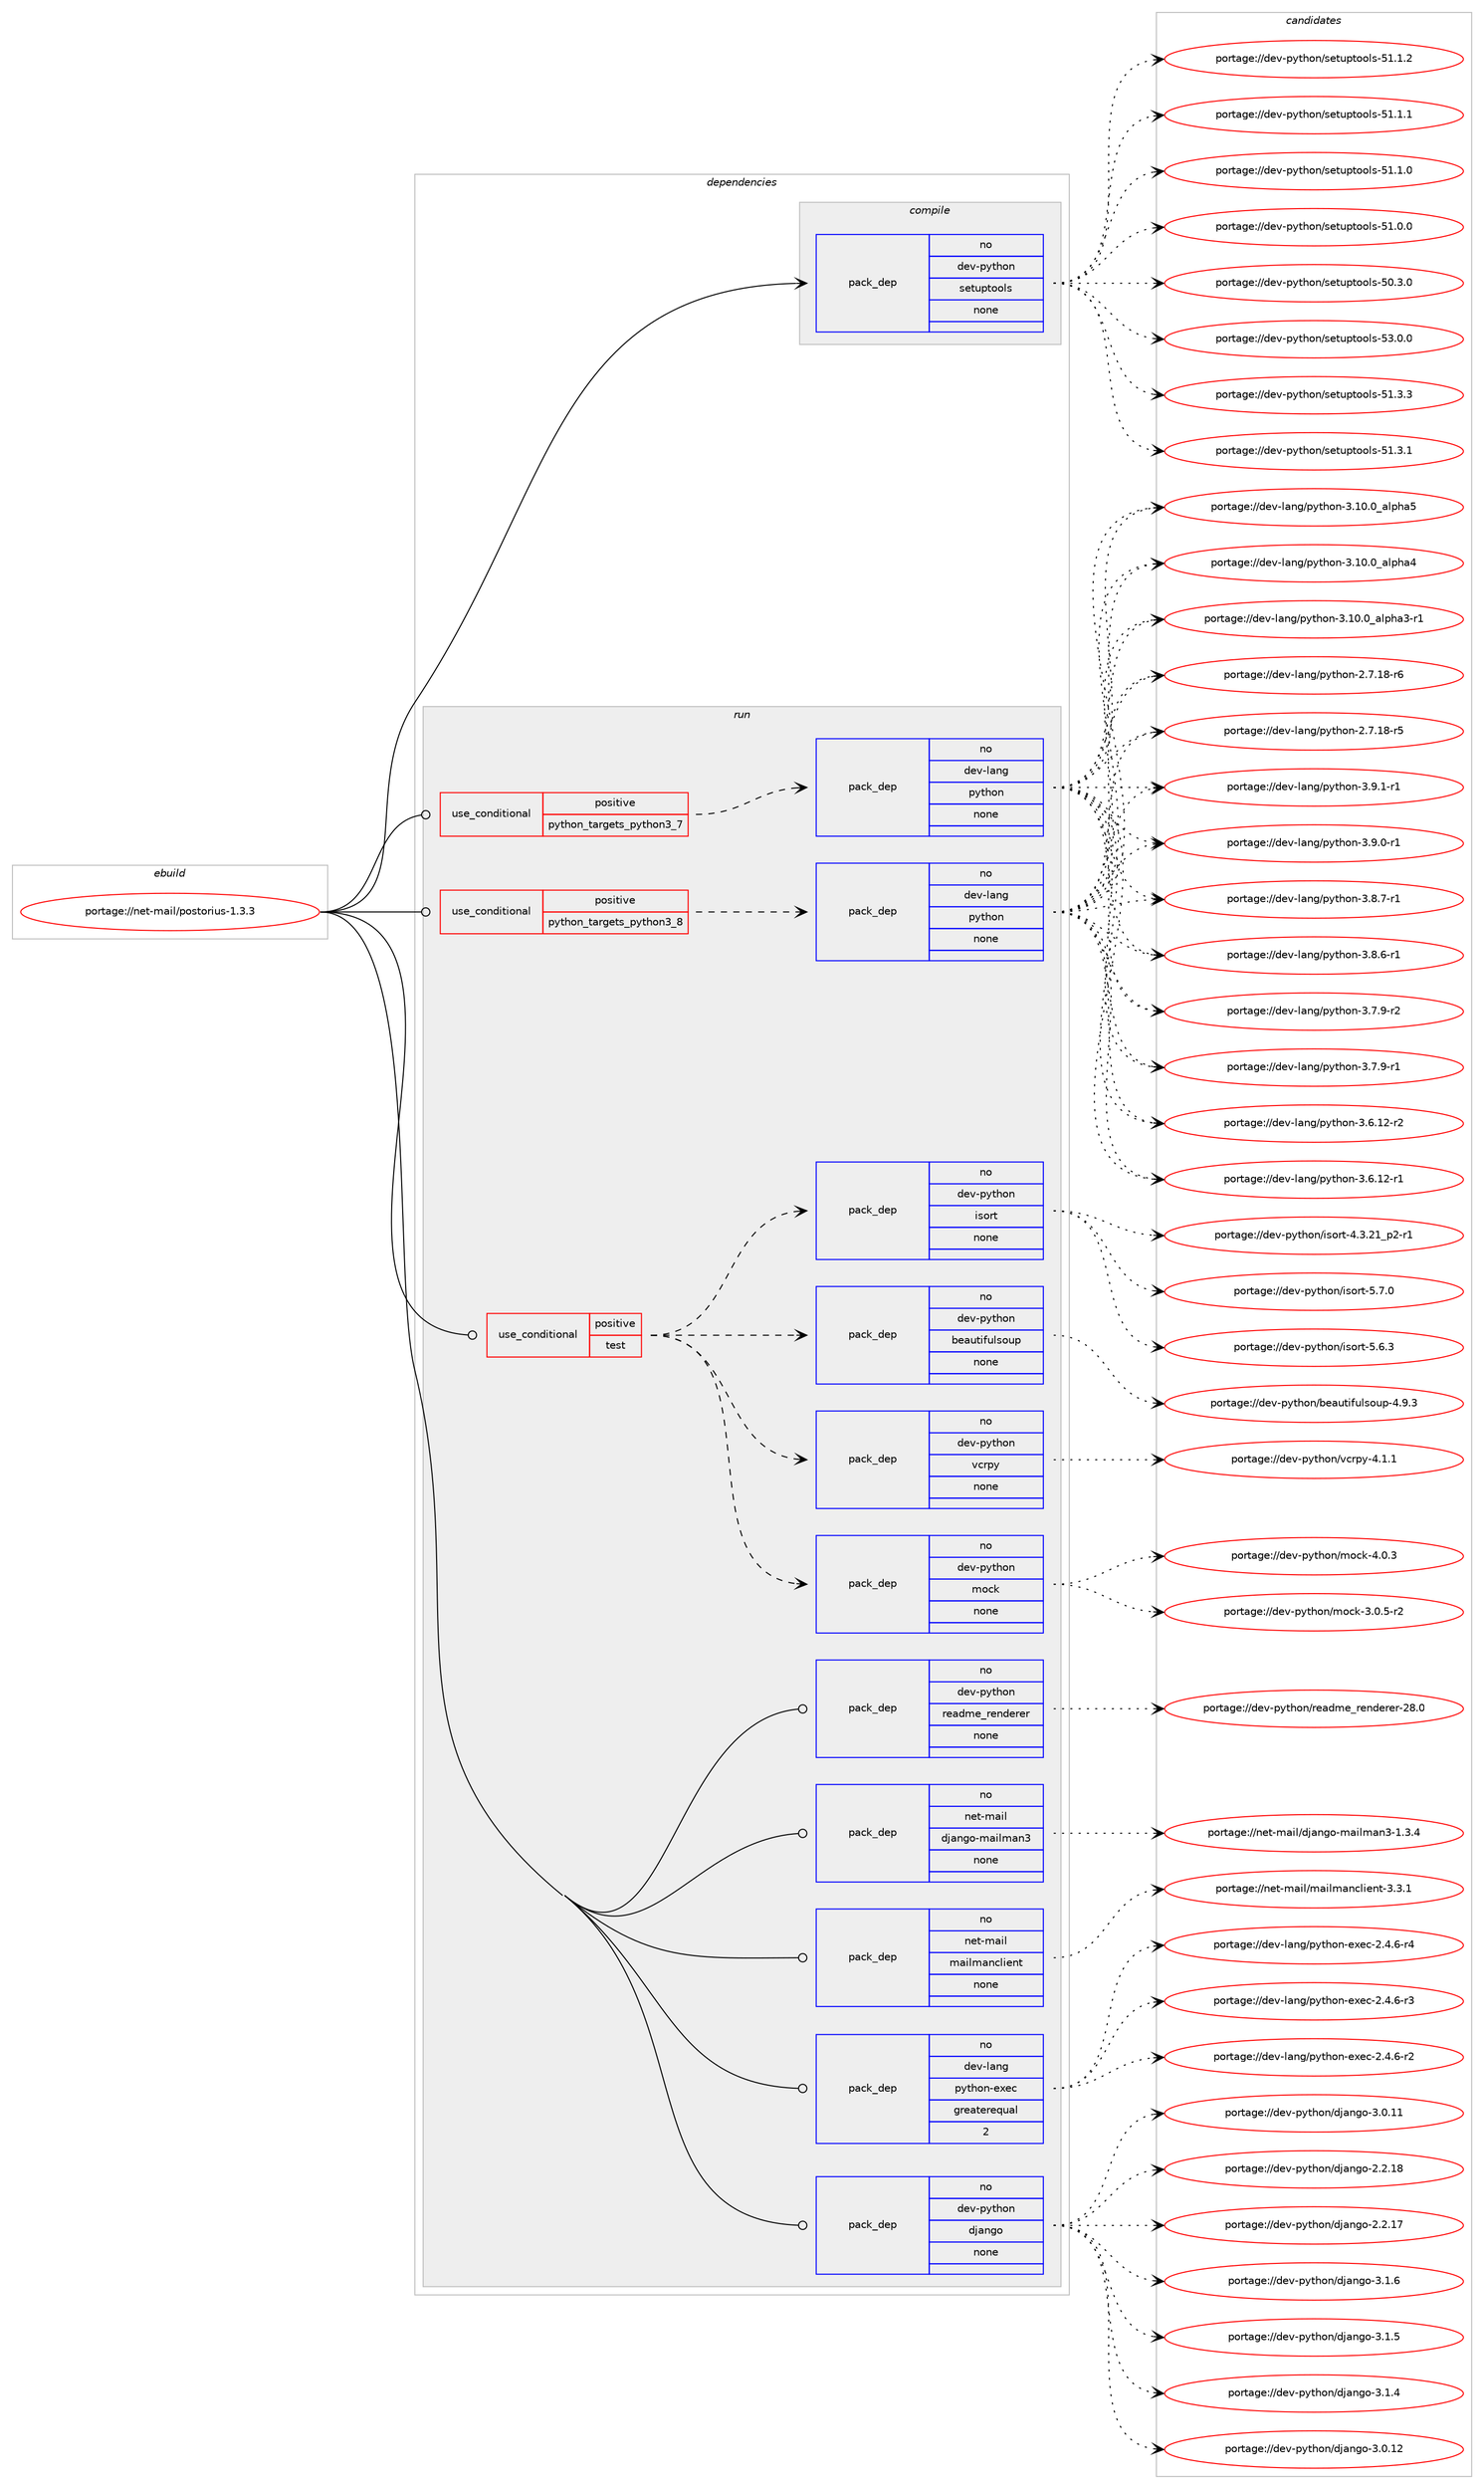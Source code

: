 digraph prolog {

# *************
# Graph options
# *************

newrank=true;
concentrate=true;
compound=true;
graph [rankdir=LR,fontname=Helvetica,fontsize=10,ranksep=1.5];#, ranksep=2.5, nodesep=0.2];
edge  [arrowhead=vee];
node  [fontname=Helvetica,fontsize=10];

# **********
# The ebuild
# **********

subgraph cluster_leftcol {
color=gray;
rank=same;
label=<<i>ebuild</i>>;
id [label="portage://net-mail/postorius-1.3.3", color=red, width=4, href="../net-mail/postorius-1.3.3.svg"];
}

# ****************
# The dependencies
# ****************

subgraph cluster_midcol {
color=gray;
label=<<i>dependencies</i>>;
subgraph cluster_compile {
fillcolor="#eeeeee";
style=filled;
label=<<i>compile</i>>;
subgraph pack17332 {
dependency25253 [label=<<TABLE BORDER="0" CELLBORDER="1" CELLSPACING="0" CELLPADDING="4" WIDTH="220"><TR><TD ROWSPAN="6" CELLPADDING="30">pack_dep</TD></TR><TR><TD WIDTH="110">no</TD></TR><TR><TD>dev-python</TD></TR><TR><TD>setuptools</TD></TR><TR><TD>none</TD></TR><TR><TD></TD></TR></TABLE>>, shape=none, color=blue];
}
id:e -> dependency25253:w [weight=20,style="solid",arrowhead="vee"];
}
subgraph cluster_compileandrun {
fillcolor="#eeeeee";
style=filled;
label=<<i>compile and run</i>>;
}
subgraph cluster_run {
fillcolor="#eeeeee";
style=filled;
label=<<i>run</i>>;
subgraph cond7688 {
dependency25254 [label=<<TABLE BORDER="0" CELLBORDER="1" CELLSPACING="0" CELLPADDING="4"><TR><TD ROWSPAN="3" CELLPADDING="10">use_conditional</TD></TR><TR><TD>positive</TD></TR><TR><TD>python_targets_python3_7</TD></TR></TABLE>>, shape=none, color=red];
subgraph pack17333 {
dependency25255 [label=<<TABLE BORDER="0" CELLBORDER="1" CELLSPACING="0" CELLPADDING="4" WIDTH="220"><TR><TD ROWSPAN="6" CELLPADDING="30">pack_dep</TD></TR><TR><TD WIDTH="110">no</TD></TR><TR><TD>dev-lang</TD></TR><TR><TD>python</TD></TR><TR><TD>none</TD></TR><TR><TD></TD></TR></TABLE>>, shape=none, color=blue];
}
dependency25254:e -> dependency25255:w [weight=20,style="dashed",arrowhead="vee"];
}
id:e -> dependency25254:w [weight=20,style="solid",arrowhead="odot"];
subgraph cond7689 {
dependency25256 [label=<<TABLE BORDER="0" CELLBORDER="1" CELLSPACING="0" CELLPADDING="4"><TR><TD ROWSPAN="3" CELLPADDING="10">use_conditional</TD></TR><TR><TD>positive</TD></TR><TR><TD>python_targets_python3_8</TD></TR></TABLE>>, shape=none, color=red];
subgraph pack17334 {
dependency25257 [label=<<TABLE BORDER="0" CELLBORDER="1" CELLSPACING="0" CELLPADDING="4" WIDTH="220"><TR><TD ROWSPAN="6" CELLPADDING="30">pack_dep</TD></TR><TR><TD WIDTH="110">no</TD></TR><TR><TD>dev-lang</TD></TR><TR><TD>python</TD></TR><TR><TD>none</TD></TR><TR><TD></TD></TR></TABLE>>, shape=none, color=blue];
}
dependency25256:e -> dependency25257:w [weight=20,style="dashed",arrowhead="vee"];
}
id:e -> dependency25256:w [weight=20,style="solid",arrowhead="odot"];
subgraph cond7690 {
dependency25258 [label=<<TABLE BORDER="0" CELLBORDER="1" CELLSPACING="0" CELLPADDING="4"><TR><TD ROWSPAN="3" CELLPADDING="10">use_conditional</TD></TR><TR><TD>positive</TD></TR><TR><TD>test</TD></TR></TABLE>>, shape=none, color=red];
subgraph pack17335 {
dependency25259 [label=<<TABLE BORDER="0" CELLBORDER="1" CELLSPACING="0" CELLPADDING="4" WIDTH="220"><TR><TD ROWSPAN="6" CELLPADDING="30">pack_dep</TD></TR><TR><TD WIDTH="110">no</TD></TR><TR><TD>dev-python</TD></TR><TR><TD>mock</TD></TR><TR><TD>none</TD></TR><TR><TD></TD></TR></TABLE>>, shape=none, color=blue];
}
dependency25258:e -> dependency25259:w [weight=20,style="dashed",arrowhead="vee"];
subgraph pack17336 {
dependency25260 [label=<<TABLE BORDER="0" CELLBORDER="1" CELLSPACING="0" CELLPADDING="4" WIDTH="220"><TR><TD ROWSPAN="6" CELLPADDING="30">pack_dep</TD></TR><TR><TD WIDTH="110">no</TD></TR><TR><TD>dev-python</TD></TR><TR><TD>vcrpy</TD></TR><TR><TD>none</TD></TR><TR><TD></TD></TR></TABLE>>, shape=none, color=blue];
}
dependency25258:e -> dependency25260:w [weight=20,style="dashed",arrowhead="vee"];
subgraph pack17337 {
dependency25261 [label=<<TABLE BORDER="0" CELLBORDER="1" CELLSPACING="0" CELLPADDING="4" WIDTH="220"><TR><TD ROWSPAN="6" CELLPADDING="30">pack_dep</TD></TR><TR><TD WIDTH="110">no</TD></TR><TR><TD>dev-python</TD></TR><TR><TD>beautifulsoup</TD></TR><TR><TD>none</TD></TR><TR><TD></TD></TR></TABLE>>, shape=none, color=blue];
}
dependency25258:e -> dependency25261:w [weight=20,style="dashed",arrowhead="vee"];
subgraph pack17338 {
dependency25262 [label=<<TABLE BORDER="0" CELLBORDER="1" CELLSPACING="0" CELLPADDING="4" WIDTH="220"><TR><TD ROWSPAN="6" CELLPADDING="30">pack_dep</TD></TR><TR><TD WIDTH="110">no</TD></TR><TR><TD>dev-python</TD></TR><TR><TD>isort</TD></TR><TR><TD>none</TD></TR><TR><TD></TD></TR></TABLE>>, shape=none, color=blue];
}
dependency25258:e -> dependency25262:w [weight=20,style="dashed",arrowhead="vee"];
}
id:e -> dependency25258:w [weight=20,style="solid",arrowhead="odot"];
subgraph pack17339 {
dependency25263 [label=<<TABLE BORDER="0" CELLBORDER="1" CELLSPACING="0" CELLPADDING="4" WIDTH="220"><TR><TD ROWSPAN="6" CELLPADDING="30">pack_dep</TD></TR><TR><TD WIDTH="110">no</TD></TR><TR><TD>dev-lang</TD></TR><TR><TD>python-exec</TD></TR><TR><TD>greaterequal</TD></TR><TR><TD>2</TD></TR></TABLE>>, shape=none, color=blue];
}
id:e -> dependency25263:w [weight=20,style="solid",arrowhead="odot"];
subgraph pack17340 {
dependency25264 [label=<<TABLE BORDER="0" CELLBORDER="1" CELLSPACING="0" CELLPADDING="4" WIDTH="220"><TR><TD ROWSPAN="6" CELLPADDING="30">pack_dep</TD></TR><TR><TD WIDTH="110">no</TD></TR><TR><TD>dev-python</TD></TR><TR><TD>django</TD></TR><TR><TD>none</TD></TR><TR><TD></TD></TR></TABLE>>, shape=none, color=blue];
}
id:e -> dependency25264:w [weight=20,style="solid",arrowhead="odot"];
subgraph pack17341 {
dependency25265 [label=<<TABLE BORDER="0" CELLBORDER="1" CELLSPACING="0" CELLPADDING="4" WIDTH="220"><TR><TD ROWSPAN="6" CELLPADDING="30">pack_dep</TD></TR><TR><TD WIDTH="110">no</TD></TR><TR><TD>dev-python</TD></TR><TR><TD>readme_renderer</TD></TR><TR><TD>none</TD></TR><TR><TD></TD></TR></TABLE>>, shape=none, color=blue];
}
id:e -> dependency25265:w [weight=20,style="solid",arrowhead="odot"];
subgraph pack17342 {
dependency25266 [label=<<TABLE BORDER="0" CELLBORDER="1" CELLSPACING="0" CELLPADDING="4" WIDTH="220"><TR><TD ROWSPAN="6" CELLPADDING="30">pack_dep</TD></TR><TR><TD WIDTH="110">no</TD></TR><TR><TD>net-mail</TD></TR><TR><TD>django-mailman3</TD></TR><TR><TD>none</TD></TR><TR><TD></TD></TR></TABLE>>, shape=none, color=blue];
}
id:e -> dependency25266:w [weight=20,style="solid",arrowhead="odot"];
subgraph pack17343 {
dependency25267 [label=<<TABLE BORDER="0" CELLBORDER="1" CELLSPACING="0" CELLPADDING="4" WIDTH="220"><TR><TD ROWSPAN="6" CELLPADDING="30">pack_dep</TD></TR><TR><TD WIDTH="110">no</TD></TR><TR><TD>net-mail</TD></TR><TR><TD>mailmanclient</TD></TR><TR><TD>none</TD></TR><TR><TD></TD></TR></TABLE>>, shape=none, color=blue];
}
id:e -> dependency25267:w [weight=20,style="solid",arrowhead="odot"];
}
}

# **************
# The candidates
# **************

subgraph cluster_choices {
rank=same;
color=gray;
label=<<i>candidates</i>>;

subgraph choice17332 {
color=black;
nodesep=1;
choice100101118451121211161041111104711510111611711211611111110811545535146484648 [label="portage://dev-python/setuptools-53.0.0", color=red, width=4,href="../dev-python/setuptools-53.0.0.svg"];
choice100101118451121211161041111104711510111611711211611111110811545534946514651 [label="portage://dev-python/setuptools-51.3.3", color=red, width=4,href="../dev-python/setuptools-51.3.3.svg"];
choice100101118451121211161041111104711510111611711211611111110811545534946514649 [label="portage://dev-python/setuptools-51.3.1", color=red, width=4,href="../dev-python/setuptools-51.3.1.svg"];
choice100101118451121211161041111104711510111611711211611111110811545534946494650 [label="portage://dev-python/setuptools-51.1.2", color=red, width=4,href="../dev-python/setuptools-51.1.2.svg"];
choice100101118451121211161041111104711510111611711211611111110811545534946494649 [label="portage://dev-python/setuptools-51.1.1", color=red, width=4,href="../dev-python/setuptools-51.1.1.svg"];
choice100101118451121211161041111104711510111611711211611111110811545534946494648 [label="portage://dev-python/setuptools-51.1.0", color=red, width=4,href="../dev-python/setuptools-51.1.0.svg"];
choice100101118451121211161041111104711510111611711211611111110811545534946484648 [label="portage://dev-python/setuptools-51.0.0", color=red, width=4,href="../dev-python/setuptools-51.0.0.svg"];
choice100101118451121211161041111104711510111611711211611111110811545534846514648 [label="portage://dev-python/setuptools-50.3.0", color=red, width=4,href="../dev-python/setuptools-50.3.0.svg"];
dependency25253:e -> choice100101118451121211161041111104711510111611711211611111110811545535146484648:w [style=dotted,weight="100"];
dependency25253:e -> choice100101118451121211161041111104711510111611711211611111110811545534946514651:w [style=dotted,weight="100"];
dependency25253:e -> choice100101118451121211161041111104711510111611711211611111110811545534946514649:w [style=dotted,weight="100"];
dependency25253:e -> choice100101118451121211161041111104711510111611711211611111110811545534946494650:w [style=dotted,weight="100"];
dependency25253:e -> choice100101118451121211161041111104711510111611711211611111110811545534946494649:w [style=dotted,weight="100"];
dependency25253:e -> choice100101118451121211161041111104711510111611711211611111110811545534946494648:w [style=dotted,weight="100"];
dependency25253:e -> choice100101118451121211161041111104711510111611711211611111110811545534946484648:w [style=dotted,weight="100"];
dependency25253:e -> choice100101118451121211161041111104711510111611711211611111110811545534846514648:w [style=dotted,weight="100"];
}
subgraph choice17333 {
color=black;
nodesep=1;
choice1001011184510897110103471121211161041111104551465746494511449 [label="portage://dev-lang/python-3.9.1-r1", color=red, width=4,href="../dev-lang/python-3.9.1-r1.svg"];
choice1001011184510897110103471121211161041111104551465746484511449 [label="portage://dev-lang/python-3.9.0-r1", color=red, width=4,href="../dev-lang/python-3.9.0-r1.svg"];
choice1001011184510897110103471121211161041111104551465646554511449 [label="portage://dev-lang/python-3.8.7-r1", color=red, width=4,href="../dev-lang/python-3.8.7-r1.svg"];
choice1001011184510897110103471121211161041111104551465646544511449 [label="portage://dev-lang/python-3.8.6-r1", color=red, width=4,href="../dev-lang/python-3.8.6-r1.svg"];
choice1001011184510897110103471121211161041111104551465546574511450 [label="portage://dev-lang/python-3.7.9-r2", color=red, width=4,href="../dev-lang/python-3.7.9-r2.svg"];
choice1001011184510897110103471121211161041111104551465546574511449 [label="portage://dev-lang/python-3.7.9-r1", color=red, width=4,href="../dev-lang/python-3.7.9-r1.svg"];
choice100101118451089711010347112121116104111110455146544649504511450 [label="portage://dev-lang/python-3.6.12-r2", color=red, width=4,href="../dev-lang/python-3.6.12-r2.svg"];
choice100101118451089711010347112121116104111110455146544649504511449 [label="portage://dev-lang/python-3.6.12-r1", color=red, width=4,href="../dev-lang/python-3.6.12-r1.svg"];
choice1001011184510897110103471121211161041111104551464948464895971081121049753 [label="portage://dev-lang/python-3.10.0_alpha5", color=red, width=4,href="../dev-lang/python-3.10.0_alpha5.svg"];
choice1001011184510897110103471121211161041111104551464948464895971081121049752 [label="portage://dev-lang/python-3.10.0_alpha4", color=red, width=4,href="../dev-lang/python-3.10.0_alpha4.svg"];
choice10010111845108971101034711212111610411111045514649484648959710811210497514511449 [label="portage://dev-lang/python-3.10.0_alpha3-r1", color=red, width=4,href="../dev-lang/python-3.10.0_alpha3-r1.svg"];
choice100101118451089711010347112121116104111110455046554649564511454 [label="portage://dev-lang/python-2.7.18-r6", color=red, width=4,href="../dev-lang/python-2.7.18-r6.svg"];
choice100101118451089711010347112121116104111110455046554649564511453 [label="portage://dev-lang/python-2.7.18-r5", color=red, width=4,href="../dev-lang/python-2.7.18-r5.svg"];
dependency25255:e -> choice1001011184510897110103471121211161041111104551465746494511449:w [style=dotted,weight="100"];
dependency25255:e -> choice1001011184510897110103471121211161041111104551465746484511449:w [style=dotted,weight="100"];
dependency25255:e -> choice1001011184510897110103471121211161041111104551465646554511449:w [style=dotted,weight="100"];
dependency25255:e -> choice1001011184510897110103471121211161041111104551465646544511449:w [style=dotted,weight="100"];
dependency25255:e -> choice1001011184510897110103471121211161041111104551465546574511450:w [style=dotted,weight="100"];
dependency25255:e -> choice1001011184510897110103471121211161041111104551465546574511449:w [style=dotted,weight="100"];
dependency25255:e -> choice100101118451089711010347112121116104111110455146544649504511450:w [style=dotted,weight="100"];
dependency25255:e -> choice100101118451089711010347112121116104111110455146544649504511449:w [style=dotted,weight="100"];
dependency25255:e -> choice1001011184510897110103471121211161041111104551464948464895971081121049753:w [style=dotted,weight="100"];
dependency25255:e -> choice1001011184510897110103471121211161041111104551464948464895971081121049752:w [style=dotted,weight="100"];
dependency25255:e -> choice10010111845108971101034711212111610411111045514649484648959710811210497514511449:w [style=dotted,weight="100"];
dependency25255:e -> choice100101118451089711010347112121116104111110455046554649564511454:w [style=dotted,weight="100"];
dependency25255:e -> choice100101118451089711010347112121116104111110455046554649564511453:w [style=dotted,weight="100"];
}
subgraph choice17334 {
color=black;
nodesep=1;
choice1001011184510897110103471121211161041111104551465746494511449 [label="portage://dev-lang/python-3.9.1-r1", color=red, width=4,href="../dev-lang/python-3.9.1-r1.svg"];
choice1001011184510897110103471121211161041111104551465746484511449 [label="portage://dev-lang/python-3.9.0-r1", color=red, width=4,href="../dev-lang/python-3.9.0-r1.svg"];
choice1001011184510897110103471121211161041111104551465646554511449 [label="portage://dev-lang/python-3.8.7-r1", color=red, width=4,href="../dev-lang/python-3.8.7-r1.svg"];
choice1001011184510897110103471121211161041111104551465646544511449 [label="portage://dev-lang/python-3.8.6-r1", color=red, width=4,href="../dev-lang/python-3.8.6-r1.svg"];
choice1001011184510897110103471121211161041111104551465546574511450 [label="portage://dev-lang/python-3.7.9-r2", color=red, width=4,href="../dev-lang/python-3.7.9-r2.svg"];
choice1001011184510897110103471121211161041111104551465546574511449 [label="portage://dev-lang/python-3.7.9-r1", color=red, width=4,href="../dev-lang/python-3.7.9-r1.svg"];
choice100101118451089711010347112121116104111110455146544649504511450 [label="portage://dev-lang/python-3.6.12-r2", color=red, width=4,href="../dev-lang/python-3.6.12-r2.svg"];
choice100101118451089711010347112121116104111110455146544649504511449 [label="portage://dev-lang/python-3.6.12-r1", color=red, width=4,href="../dev-lang/python-3.6.12-r1.svg"];
choice1001011184510897110103471121211161041111104551464948464895971081121049753 [label="portage://dev-lang/python-3.10.0_alpha5", color=red, width=4,href="../dev-lang/python-3.10.0_alpha5.svg"];
choice1001011184510897110103471121211161041111104551464948464895971081121049752 [label="portage://dev-lang/python-3.10.0_alpha4", color=red, width=4,href="../dev-lang/python-3.10.0_alpha4.svg"];
choice10010111845108971101034711212111610411111045514649484648959710811210497514511449 [label="portage://dev-lang/python-3.10.0_alpha3-r1", color=red, width=4,href="../dev-lang/python-3.10.0_alpha3-r1.svg"];
choice100101118451089711010347112121116104111110455046554649564511454 [label="portage://dev-lang/python-2.7.18-r6", color=red, width=4,href="../dev-lang/python-2.7.18-r6.svg"];
choice100101118451089711010347112121116104111110455046554649564511453 [label="portage://dev-lang/python-2.7.18-r5", color=red, width=4,href="../dev-lang/python-2.7.18-r5.svg"];
dependency25257:e -> choice1001011184510897110103471121211161041111104551465746494511449:w [style=dotted,weight="100"];
dependency25257:e -> choice1001011184510897110103471121211161041111104551465746484511449:w [style=dotted,weight="100"];
dependency25257:e -> choice1001011184510897110103471121211161041111104551465646554511449:w [style=dotted,weight="100"];
dependency25257:e -> choice1001011184510897110103471121211161041111104551465646544511449:w [style=dotted,weight="100"];
dependency25257:e -> choice1001011184510897110103471121211161041111104551465546574511450:w [style=dotted,weight="100"];
dependency25257:e -> choice1001011184510897110103471121211161041111104551465546574511449:w [style=dotted,weight="100"];
dependency25257:e -> choice100101118451089711010347112121116104111110455146544649504511450:w [style=dotted,weight="100"];
dependency25257:e -> choice100101118451089711010347112121116104111110455146544649504511449:w [style=dotted,weight="100"];
dependency25257:e -> choice1001011184510897110103471121211161041111104551464948464895971081121049753:w [style=dotted,weight="100"];
dependency25257:e -> choice1001011184510897110103471121211161041111104551464948464895971081121049752:w [style=dotted,weight="100"];
dependency25257:e -> choice10010111845108971101034711212111610411111045514649484648959710811210497514511449:w [style=dotted,weight="100"];
dependency25257:e -> choice100101118451089711010347112121116104111110455046554649564511454:w [style=dotted,weight="100"];
dependency25257:e -> choice100101118451089711010347112121116104111110455046554649564511453:w [style=dotted,weight="100"];
}
subgraph choice17335 {
color=black;
nodesep=1;
choice100101118451121211161041111104710911199107455246484651 [label="portage://dev-python/mock-4.0.3", color=red, width=4,href="../dev-python/mock-4.0.3.svg"];
choice1001011184511212111610411111047109111991074551464846534511450 [label="portage://dev-python/mock-3.0.5-r2", color=red, width=4,href="../dev-python/mock-3.0.5-r2.svg"];
dependency25259:e -> choice100101118451121211161041111104710911199107455246484651:w [style=dotted,weight="100"];
dependency25259:e -> choice1001011184511212111610411111047109111991074551464846534511450:w [style=dotted,weight="100"];
}
subgraph choice17336 {
color=black;
nodesep=1;
choice100101118451121211161041111104711899114112121455246494649 [label="portage://dev-python/vcrpy-4.1.1", color=red, width=4,href="../dev-python/vcrpy-4.1.1.svg"];
dependency25260:e -> choice100101118451121211161041111104711899114112121455246494649:w [style=dotted,weight="100"];
}
subgraph choice17337 {
color=black;
nodesep=1;
choice10010111845112121116104111110479810197117116105102117108115111117112455246574651 [label="portage://dev-python/beautifulsoup-4.9.3", color=red, width=4,href="../dev-python/beautifulsoup-4.9.3.svg"];
dependency25261:e -> choice10010111845112121116104111110479810197117116105102117108115111117112455246574651:w [style=dotted,weight="100"];
}
subgraph choice17338 {
color=black;
nodesep=1;
choice1001011184511212111610411111047105115111114116455346554648 [label="portage://dev-python/isort-5.7.0", color=red, width=4,href="../dev-python/isort-5.7.0.svg"];
choice1001011184511212111610411111047105115111114116455346544651 [label="portage://dev-python/isort-5.6.3", color=red, width=4,href="../dev-python/isort-5.6.3.svg"];
choice10010111845112121116104111110471051151111141164552465146504995112504511449 [label="portage://dev-python/isort-4.3.21_p2-r1", color=red, width=4,href="../dev-python/isort-4.3.21_p2-r1.svg"];
dependency25262:e -> choice1001011184511212111610411111047105115111114116455346554648:w [style=dotted,weight="100"];
dependency25262:e -> choice1001011184511212111610411111047105115111114116455346544651:w [style=dotted,weight="100"];
dependency25262:e -> choice10010111845112121116104111110471051151111141164552465146504995112504511449:w [style=dotted,weight="100"];
}
subgraph choice17339 {
color=black;
nodesep=1;
choice10010111845108971101034711212111610411111045101120101994550465246544511452 [label="portage://dev-lang/python-exec-2.4.6-r4", color=red, width=4,href="../dev-lang/python-exec-2.4.6-r4.svg"];
choice10010111845108971101034711212111610411111045101120101994550465246544511451 [label="portage://dev-lang/python-exec-2.4.6-r3", color=red, width=4,href="../dev-lang/python-exec-2.4.6-r3.svg"];
choice10010111845108971101034711212111610411111045101120101994550465246544511450 [label="portage://dev-lang/python-exec-2.4.6-r2", color=red, width=4,href="../dev-lang/python-exec-2.4.6-r2.svg"];
dependency25263:e -> choice10010111845108971101034711212111610411111045101120101994550465246544511452:w [style=dotted,weight="100"];
dependency25263:e -> choice10010111845108971101034711212111610411111045101120101994550465246544511451:w [style=dotted,weight="100"];
dependency25263:e -> choice10010111845108971101034711212111610411111045101120101994550465246544511450:w [style=dotted,weight="100"];
}
subgraph choice17340 {
color=black;
nodesep=1;
choice100101118451121211161041111104710010697110103111455146494654 [label="portage://dev-python/django-3.1.6", color=red, width=4,href="../dev-python/django-3.1.6.svg"];
choice100101118451121211161041111104710010697110103111455146494653 [label="portage://dev-python/django-3.1.5", color=red, width=4,href="../dev-python/django-3.1.5.svg"];
choice100101118451121211161041111104710010697110103111455146494652 [label="portage://dev-python/django-3.1.4", color=red, width=4,href="../dev-python/django-3.1.4.svg"];
choice10010111845112121116104111110471001069711010311145514648464950 [label="portage://dev-python/django-3.0.12", color=red, width=4,href="../dev-python/django-3.0.12.svg"];
choice10010111845112121116104111110471001069711010311145514648464949 [label="portage://dev-python/django-3.0.11", color=red, width=4,href="../dev-python/django-3.0.11.svg"];
choice10010111845112121116104111110471001069711010311145504650464956 [label="portage://dev-python/django-2.2.18", color=red, width=4,href="../dev-python/django-2.2.18.svg"];
choice10010111845112121116104111110471001069711010311145504650464955 [label="portage://dev-python/django-2.2.17", color=red, width=4,href="../dev-python/django-2.2.17.svg"];
dependency25264:e -> choice100101118451121211161041111104710010697110103111455146494654:w [style=dotted,weight="100"];
dependency25264:e -> choice100101118451121211161041111104710010697110103111455146494653:w [style=dotted,weight="100"];
dependency25264:e -> choice100101118451121211161041111104710010697110103111455146494652:w [style=dotted,weight="100"];
dependency25264:e -> choice10010111845112121116104111110471001069711010311145514648464950:w [style=dotted,weight="100"];
dependency25264:e -> choice10010111845112121116104111110471001069711010311145514648464949:w [style=dotted,weight="100"];
dependency25264:e -> choice10010111845112121116104111110471001069711010311145504650464956:w [style=dotted,weight="100"];
dependency25264:e -> choice10010111845112121116104111110471001069711010311145504650464955:w [style=dotted,weight="100"];
}
subgraph choice17341 {
color=black;
nodesep=1;
choice100101118451121211161041111104711410197100109101951141011101001011141011144550564648 [label="portage://dev-python/readme_renderer-28.0", color=red, width=4,href="../dev-python/readme_renderer-28.0.svg"];
dependency25265:e -> choice100101118451121211161041111104711410197100109101951141011101001011141011144550564648:w [style=dotted,weight="100"];
}
subgraph choice17342 {
color=black;
nodesep=1;
choice1101011164510997105108471001069711010311145109971051081099711051454946514652 [label="portage://net-mail/django-mailman3-1.3.4", color=red, width=4,href="../net-mail/django-mailman3-1.3.4.svg"];
dependency25266:e -> choice1101011164510997105108471001069711010311145109971051081099711051454946514652:w [style=dotted,weight="100"];
}
subgraph choice17343 {
color=black;
nodesep=1;
choice110101116451099710510847109971051081099711099108105101110116455146514649 [label="portage://net-mail/mailmanclient-3.3.1", color=red, width=4,href="../net-mail/mailmanclient-3.3.1.svg"];
dependency25267:e -> choice110101116451099710510847109971051081099711099108105101110116455146514649:w [style=dotted,weight="100"];
}
}

}
